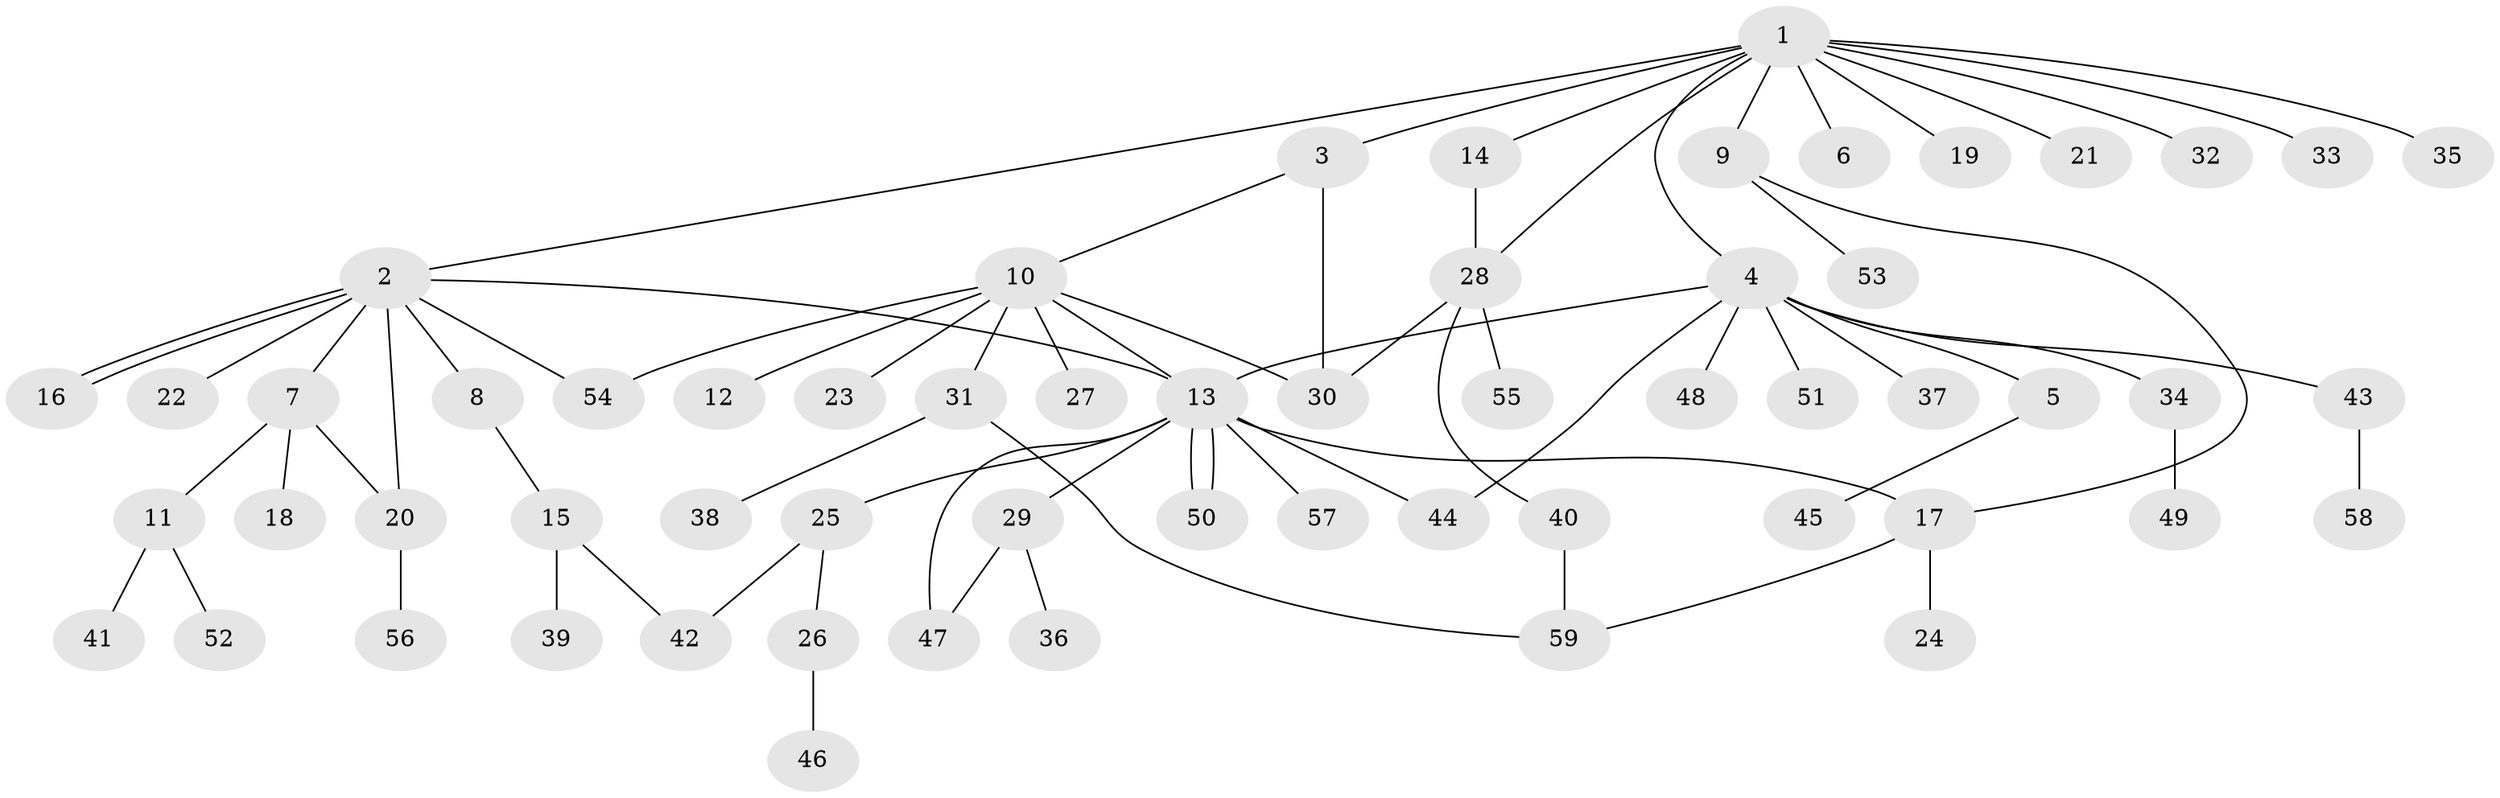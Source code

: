 // Generated by graph-tools (version 1.1) at 2025/49/03/09/25 03:49:56]
// undirected, 59 vertices, 73 edges
graph export_dot {
graph [start="1"]
  node [color=gray90,style=filled];
  1;
  2;
  3;
  4;
  5;
  6;
  7;
  8;
  9;
  10;
  11;
  12;
  13;
  14;
  15;
  16;
  17;
  18;
  19;
  20;
  21;
  22;
  23;
  24;
  25;
  26;
  27;
  28;
  29;
  30;
  31;
  32;
  33;
  34;
  35;
  36;
  37;
  38;
  39;
  40;
  41;
  42;
  43;
  44;
  45;
  46;
  47;
  48;
  49;
  50;
  51;
  52;
  53;
  54;
  55;
  56;
  57;
  58;
  59;
  1 -- 2;
  1 -- 3;
  1 -- 4;
  1 -- 6;
  1 -- 9;
  1 -- 14;
  1 -- 19;
  1 -- 21;
  1 -- 28;
  1 -- 32;
  1 -- 33;
  1 -- 35;
  2 -- 7;
  2 -- 8;
  2 -- 13;
  2 -- 16;
  2 -- 16;
  2 -- 20;
  2 -- 22;
  2 -- 54;
  3 -- 10;
  3 -- 30;
  4 -- 5;
  4 -- 13;
  4 -- 34;
  4 -- 37;
  4 -- 43;
  4 -- 44;
  4 -- 48;
  4 -- 51;
  5 -- 45;
  7 -- 11;
  7 -- 18;
  7 -- 20;
  8 -- 15;
  9 -- 17;
  9 -- 53;
  10 -- 12;
  10 -- 13;
  10 -- 23;
  10 -- 27;
  10 -- 30;
  10 -- 31;
  10 -- 54;
  11 -- 41;
  11 -- 52;
  13 -- 17;
  13 -- 25;
  13 -- 29;
  13 -- 44;
  13 -- 47;
  13 -- 50;
  13 -- 50;
  13 -- 57;
  14 -- 28;
  15 -- 39;
  15 -- 42;
  17 -- 24;
  17 -- 59;
  20 -- 56;
  25 -- 26;
  25 -- 42;
  26 -- 46;
  28 -- 30;
  28 -- 40;
  28 -- 55;
  29 -- 36;
  29 -- 47;
  31 -- 38;
  31 -- 59;
  34 -- 49;
  40 -- 59;
  43 -- 58;
}
